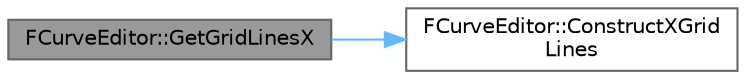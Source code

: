 digraph "FCurveEditor::GetGridLinesX"
{
 // INTERACTIVE_SVG=YES
 // LATEX_PDF_SIZE
  bgcolor="transparent";
  edge [fontname=Helvetica,fontsize=10,labelfontname=Helvetica,labelfontsize=10];
  node [fontname=Helvetica,fontsize=10,shape=box,height=0.2,width=0.4];
  rankdir="LR";
  Node1 [id="Node000001",label="FCurveEditor::GetGridLinesX",height=0.2,width=0.4,color="gray40", fillcolor="grey60", style="filled", fontcolor="black",tooltip="Called by SCurveEditorPanel to determine where to draw grid lines along the X-axis."];
  Node1 -> Node2 [id="edge1_Node000001_Node000002",color="steelblue1",style="solid",tooltip=" "];
  Node2 [id="Node000002",label="FCurveEditor::ConstructXGrid\lLines",height=0.2,width=0.4,color="grey40", fillcolor="white", style="filled",URL="$da/dcc/classFCurveEditor.html#a5ea06cecd0415a6be65e184c36092d0b",tooltip="Construct grid lines along the current display frame rate or time-base."];
}
